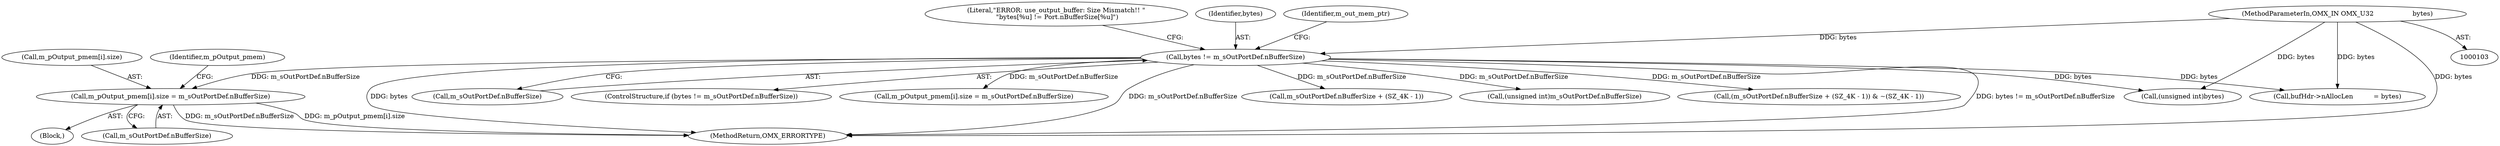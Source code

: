 digraph "0_Android_7558d03e6498e970b761aa44fff6b2c659202d95_2@array" {
"1000580" [label="(Call,m_pOutput_pmem[i].size = m_sOutPortDef.nBufferSize)"];
"1000138" [label="(Call,bytes != m_sOutPortDef.nBufferSize)"];
"1000108" [label="(MethodParameterIn,OMX_IN OMX_U32                   bytes)"];
"1000108" [label="(MethodParameterIn,OMX_IN OMX_U32                   bytes)"];
"1000145" [label="(Literal,\"ERROR: use_output_buffer: Size Mismatch!! \"\n \"bytes[%u] != Port.nBufferSize[%u]\")"];
"1000581" [label="(Call,m_pOutput_pmem[i].size)"];
"1000398" [label="(Call,m_sOutPortDef.nBufferSize + (SZ_4K - 1))"];
"1000551" [label="(Block,)"];
"1000138" [label="(Call,bytes != m_sOutPortDef.nBufferSize)"];
"1000149" [label="(Call,(unsigned int)m_sOutPortDef.nBufferSize)"];
"1000397" [label="(Call,(m_sOutPortDef.nBufferSize + (SZ_4K - 1)) & ~(SZ_4K - 1))"];
"1000139" [label="(Identifier,bytes)"];
"1000270" [label="(Call,bufHdr->nAllocLen          = bytes)"];
"1000586" [label="(Call,m_sOutPortDef.nBufferSize)"];
"1000651" [label="(MethodReturn,OMX_ERRORTYPE)"];
"1000158" [label="(Identifier,m_out_mem_ptr)"];
"1000146" [label="(Call,(unsigned int)bytes)"];
"1000140" [label="(Call,m_sOutPortDef.nBufferSize)"];
"1000137" [label="(ControlStructure,if (bytes != m_sOutPortDef.nBufferSize))"];
"1000580" [label="(Call,m_pOutput_pmem[i].size = m_sOutPortDef.nBufferSize)"];
"1000456" [label="(Call,m_pOutput_pmem[i].size = m_sOutPortDef.nBufferSize)"];
"1000592" [label="(Identifier,m_pOutput_pmem)"];
"1000580" -> "1000551"  [label="AST: "];
"1000580" -> "1000586"  [label="CFG: "];
"1000581" -> "1000580"  [label="AST: "];
"1000586" -> "1000580"  [label="AST: "];
"1000592" -> "1000580"  [label="CFG: "];
"1000580" -> "1000651"  [label="DDG: m_sOutPortDef.nBufferSize"];
"1000580" -> "1000651"  [label="DDG: m_pOutput_pmem[i].size"];
"1000138" -> "1000580"  [label="DDG: m_sOutPortDef.nBufferSize"];
"1000138" -> "1000137"  [label="AST: "];
"1000138" -> "1000140"  [label="CFG: "];
"1000139" -> "1000138"  [label="AST: "];
"1000140" -> "1000138"  [label="AST: "];
"1000145" -> "1000138"  [label="CFG: "];
"1000158" -> "1000138"  [label="CFG: "];
"1000138" -> "1000651"  [label="DDG: bytes"];
"1000138" -> "1000651"  [label="DDG: m_sOutPortDef.nBufferSize"];
"1000138" -> "1000651"  [label="DDG: bytes != m_sOutPortDef.nBufferSize"];
"1000108" -> "1000138"  [label="DDG: bytes"];
"1000138" -> "1000146"  [label="DDG: bytes"];
"1000138" -> "1000149"  [label="DDG: m_sOutPortDef.nBufferSize"];
"1000138" -> "1000270"  [label="DDG: bytes"];
"1000138" -> "1000397"  [label="DDG: m_sOutPortDef.nBufferSize"];
"1000138" -> "1000398"  [label="DDG: m_sOutPortDef.nBufferSize"];
"1000138" -> "1000456"  [label="DDG: m_sOutPortDef.nBufferSize"];
"1000108" -> "1000103"  [label="AST: "];
"1000108" -> "1000651"  [label="DDG: bytes"];
"1000108" -> "1000146"  [label="DDG: bytes"];
"1000108" -> "1000270"  [label="DDG: bytes"];
}
